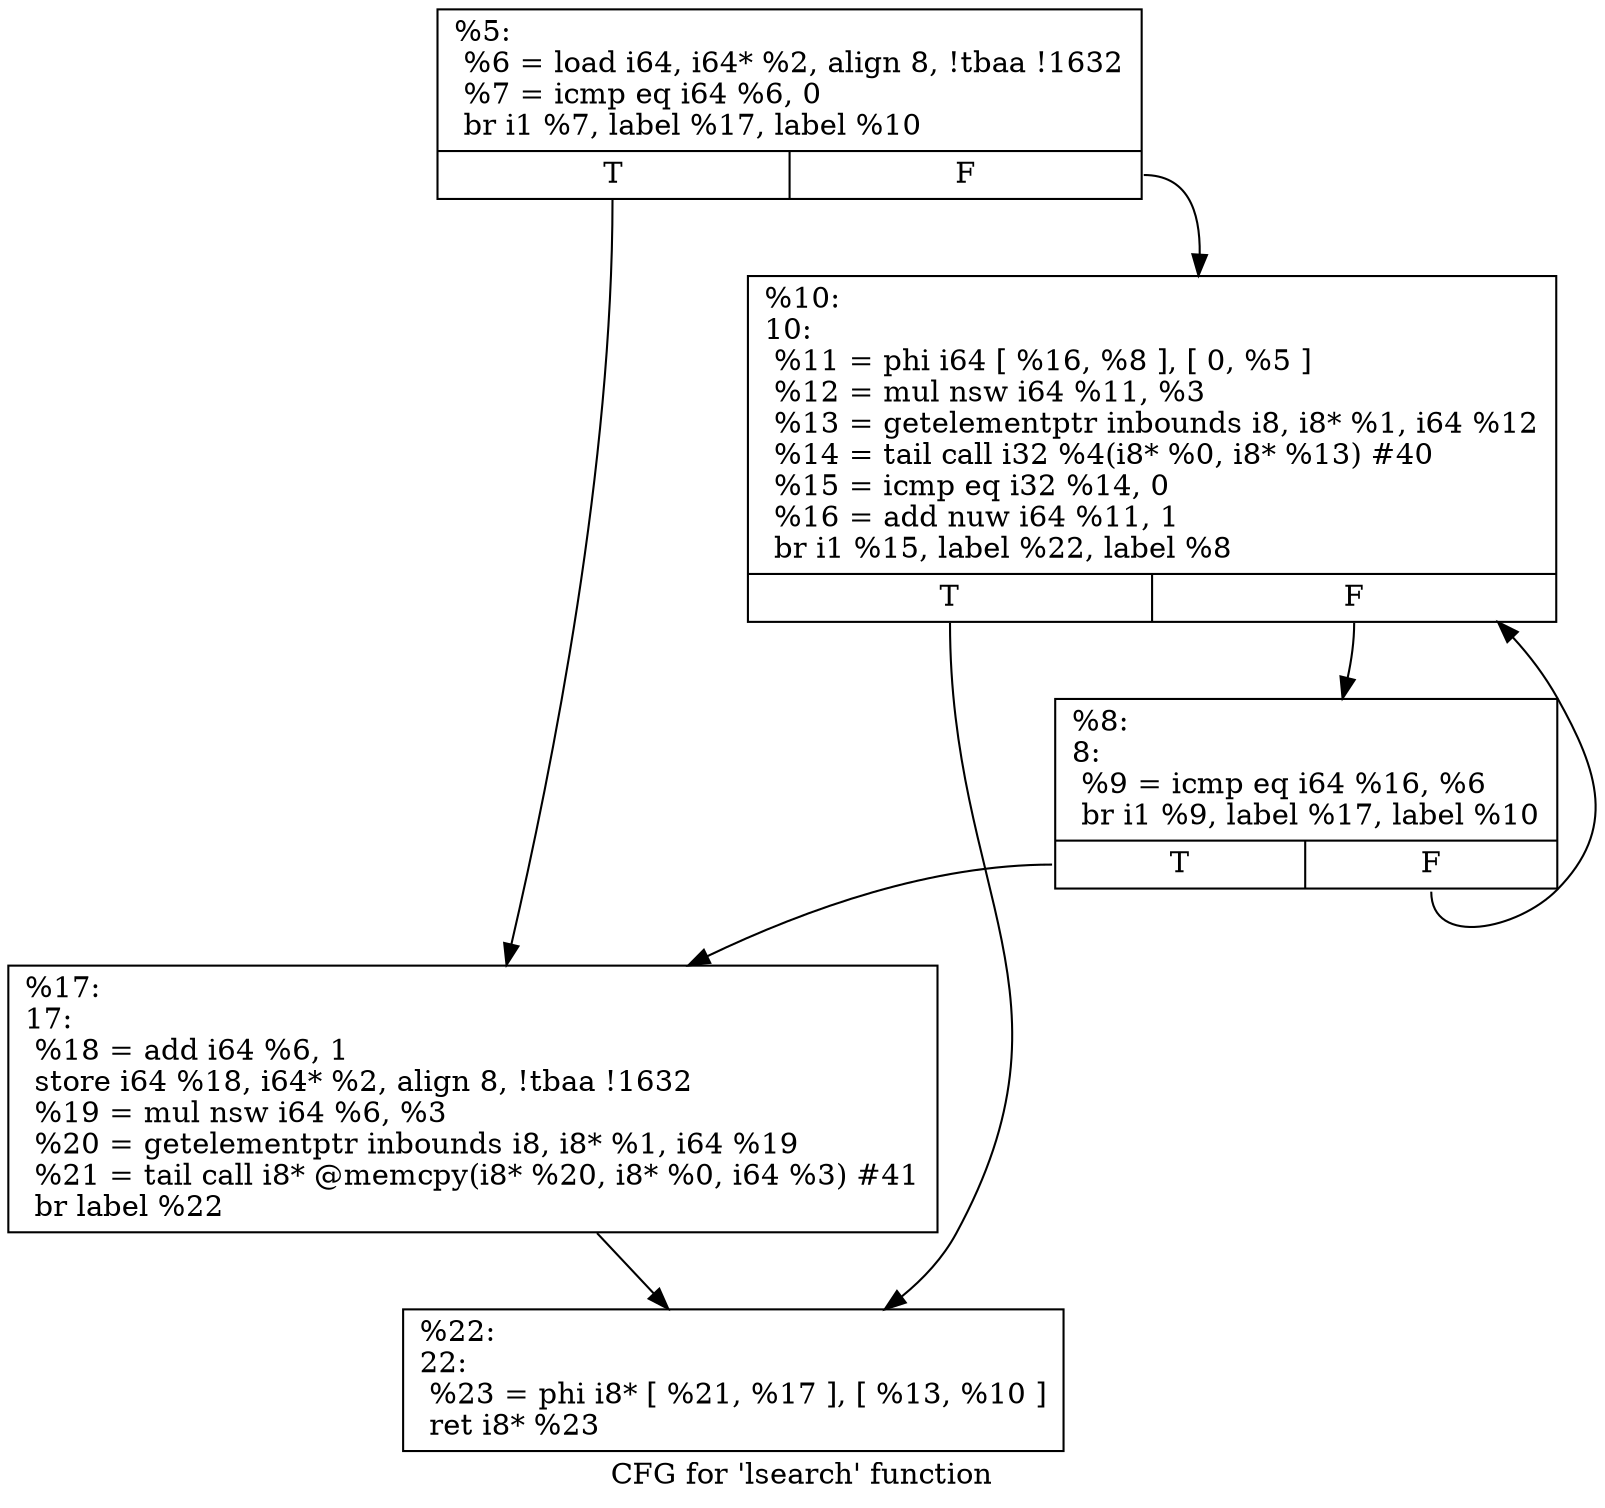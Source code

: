 digraph "CFG for 'lsearch' function" {
	label="CFG for 'lsearch' function";

	Node0x1c4f1a0 [shape=record,label="{%5:\l  %6 = load i64, i64* %2, align 8, !tbaa !1632\l  %7 = icmp eq i64 %6, 0\l  br i1 %7, label %17, label %10\l|{<s0>T|<s1>F}}"];
	Node0x1c4f1a0:s0 -> Node0x1c4f660;
	Node0x1c4f1a0:s1 -> Node0x1c4f610;
	Node0x1c4f1f0 [shape=record,label="{%8:\l8:                                                \l  %9 = icmp eq i64 %16, %6\l  br i1 %9, label %17, label %10\l|{<s0>T|<s1>F}}"];
	Node0x1c4f1f0:s0 -> Node0x1c4f660;
	Node0x1c4f1f0:s1 -> Node0x1c4f610;
	Node0x1c4f610 [shape=record,label="{%10:\l10:                                               \l  %11 = phi i64 [ %16, %8 ], [ 0, %5 ]\l  %12 = mul nsw i64 %11, %3\l  %13 = getelementptr inbounds i8, i8* %1, i64 %12\l  %14 = tail call i32 %4(i8* %0, i8* %13) #40\l  %15 = icmp eq i32 %14, 0\l  %16 = add nuw i64 %11, 1\l  br i1 %15, label %22, label %8\l|{<s0>T|<s1>F}}"];
	Node0x1c4f610:s0 -> Node0x1c4f6b0;
	Node0x1c4f610:s1 -> Node0x1c4f1f0;
	Node0x1c4f660 [shape=record,label="{%17:\l17:                                               \l  %18 = add i64 %6, 1\l  store i64 %18, i64* %2, align 8, !tbaa !1632\l  %19 = mul nsw i64 %6, %3\l  %20 = getelementptr inbounds i8, i8* %1, i64 %19\l  %21 = tail call i8* @memcpy(i8* %20, i8* %0, i64 %3) #41\l  br label %22\l}"];
	Node0x1c4f660 -> Node0x1c4f6b0;
	Node0x1c4f6b0 [shape=record,label="{%22:\l22:                                               \l  %23 = phi i8* [ %21, %17 ], [ %13, %10 ]\l  ret i8* %23\l}"];
}
